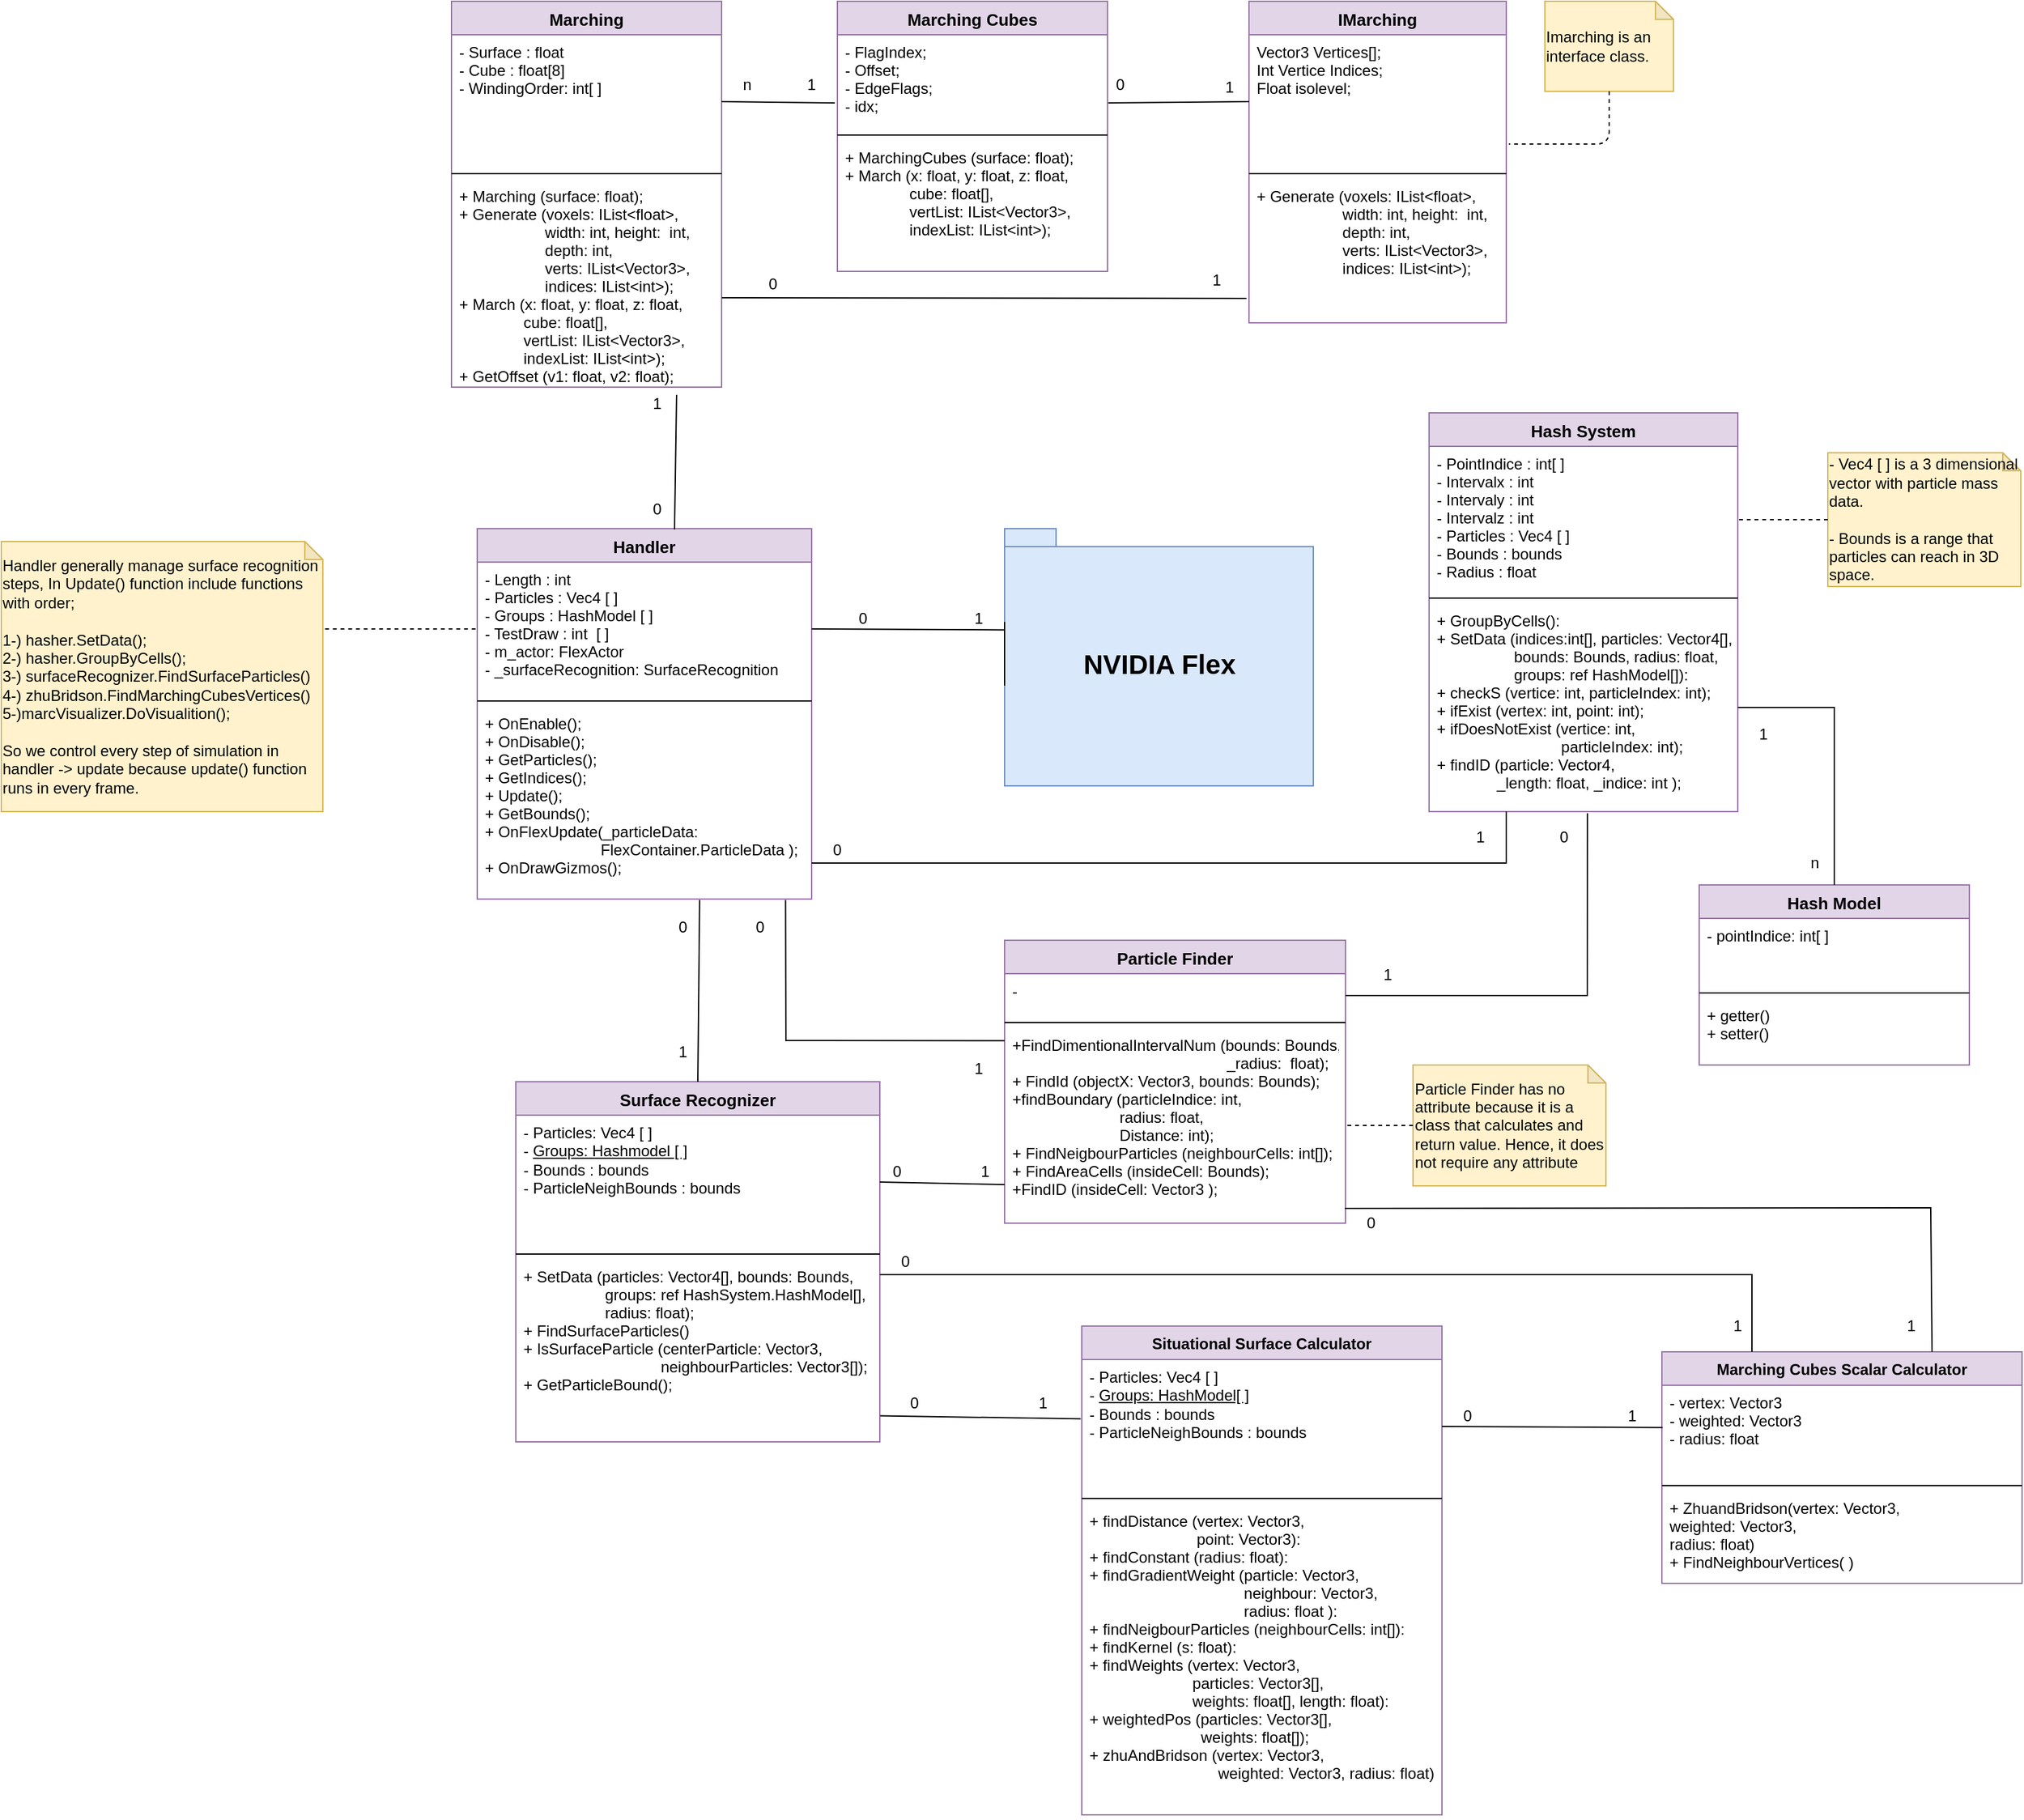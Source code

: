 <mxfile version="12.8.5" type="device"><diagram id="T9BTe3iw_ScUxKyrIGR0" name="Page-1"><mxGraphModel dx="2067" dy="1723" grid="1" gridSize="10" guides="1" tooltips="1" connect="1" arrows="1" fold="1" page="1" pageScale="1" pageWidth="827" pageHeight="1169" math="0" shadow="0"><root><mxCell id="0"/><mxCell id="1" parent="0"/><mxCell id="y9BDnvYRPNhhjHv-2WDC-1" value="Particle Finder" style="swimlane;fontStyle=1;align=center;verticalAlign=top;childLayout=stackLayout;horizontal=1;startSize=26;horizontalStack=0;resizeParent=1;resizeParentMax=0;resizeLast=0;collapsible=1;marginBottom=0;fillColor=#e1d5e7;strokeColor=#9673a6;fontSize=13;" parent="1" vertex="1"><mxGeometry x="730" y="-180" width="265" height="220" as="geometry"/></mxCell><mxCell id="y9BDnvYRPNhhjHv-2WDC-2" value="-" style="text;strokeColor=none;fillColor=none;align=left;verticalAlign=top;spacingLeft=4;spacingRight=4;overflow=hidden;rotatable=0;points=[[0,0.5],[1,0.5]];portConstraint=eastwest;" parent="y9BDnvYRPNhhjHv-2WDC-1" vertex="1"><mxGeometry y="26" width="265" height="34" as="geometry"/></mxCell><mxCell id="y9BDnvYRPNhhjHv-2WDC-3" value="" style="line;strokeWidth=1;fillColor=none;align=left;verticalAlign=middle;spacingTop=-1;spacingLeft=3;spacingRight=3;rotatable=0;labelPosition=right;points=[];portConstraint=eastwest;" parent="y9BDnvYRPNhhjHv-2WDC-1" vertex="1"><mxGeometry y="60" width="265" height="8" as="geometry"/></mxCell><mxCell id="y9BDnvYRPNhhjHv-2WDC-4" value="+FindDimentionalIntervalNum (bounds: Bounds,&#10;                                                  _radius:  float);&#10;+ FindId (objectX: Vector3, bounds: Bounds);&#10;+findBoundary (particleIndice: int,&#10;                         radius: float,&#10;                         Distance: int);&#10;+ FindNeigbourParticles (neighbourCells: int[]);&#10;+ FindAreaCells (insideCell: Bounds);&#10;+FindID (insideCell: Vector3 );" style="text;strokeColor=none;fillColor=none;align=left;verticalAlign=top;spacingLeft=4;spacingRight=4;overflow=hidden;rotatable=0;points=[[0,0.5],[1,0.5]];portConstraint=eastwest;" parent="y9BDnvYRPNhhjHv-2WDC-1" vertex="1"><mxGeometry y="68" width="265" height="152" as="geometry"/></mxCell><mxCell id="y9BDnvYRPNhhjHv-2WDC-5" value="Hash System" style="swimlane;fontStyle=1;align=center;verticalAlign=top;childLayout=stackLayout;horizontal=1;startSize=26;horizontalStack=0;resizeParent=1;resizeParentMax=0;resizeLast=0;collapsible=1;marginBottom=0;fillColor=#e1d5e7;strokeColor=#9673a6;fontSize=13;" parent="1" vertex="1"><mxGeometry x="1060" y="-590" width="240" height="310" as="geometry"/></mxCell><mxCell id="y9BDnvYRPNhhjHv-2WDC-6" value="- PointIndice : int[ ]&#10;- Intervalx : int&#10;- Intervaly : int&#10;- Intervalz : int&#10;- Particles : Vec4 [ ]&#10;- Bounds : bounds&#10;- Radius : float" style="text;strokeColor=none;fillColor=none;align=left;verticalAlign=top;spacingLeft=4;spacingRight=4;overflow=hidden;rotatable=0;points=[[0,0.5],[1,0.5]];portConstraint=eastwest;" parent="y9BDnvYRPNhhjHv-2WDC-5" vertex="1"><mxGeometry y="26" width="240" height="114" as="geometry"/></mxCell><mxCell id="y9BDnvYRPNhhjHv-2WDC-7" value="" style="line;strokeWidth=1;fillColor=none;align=left;verticalAlign=middle;spacingTop=-1;spacingLeft=3;spacingRight=3;rotatable=0;labelPosition=right;points=[];portConstraint=eastwest;" parent="y9BDnvYRPNhhjHv-2WDC-5" vertex="1"><mxGeometry y="140" width="240" height="8" as="geometry"/></mxCell><mxCell id="y9BDnvYRPNhhjHv-2WDC-8" value="+ GroupByCells():&#10;+ SetData (indices:int[], particles: Vector4[],&#10;                  bounds: Bounds, radius: float,&#10;                  groups: ref HashModel[]): &#10;+ checkS (vertice: int, particleIndex: int);&#10;+ ifExist (vertex: int, point: int);&#10;+ ifDoesNotExist (vertice: int,&#10;                             particleIndex: int);&#10;+ findID (particle: Vector4,&#10;              _length: float, _indice: int );" style="text;strokeColor=none;fillColor=none;align=left;verticalAlign=top;spacingLeft=4;spacingRight=4;overflow=hidden;rotatable=0;points=[[0,0.5],[1,0.5]];portConstraint=eastwest;" parent="y9BDnvYRPNhhjHv-2WDC-5" vertex="1"><mxGeometry y="148" width="240" height="162" as="geometry"/></mxCell><mxCell id="y9BDnvYRPNhhjHv-2WDC-9" value="Surface Recognizer" style="swimlane;fontStyle=1;align=center;verticalAlign=top;childLayout=stackLayout;horizontal=1;startSize=26;horizontalStack=0;resizeParent=1;resizeParentMax=0;resizeLast=0;collapsible=1;marginBottom=0;fillColor=#e1d5e7;strokeColor=#9673a6;fontSize=13;" parent="1" vertex="1"><mxGeometry x="350" y="-70" width="283" height="280" as="geometry"/></mxCell><mxCell id="y9BDnvYRPNhhjHv-2WDC-10" value="- Particles: Vec4 [ ]&lt;br&gt;- &lt;u&gt;Groups: Hashmodel [ ]&lt;/u&gt;&lt;br&gt;- Bounds : bounds&lt;br&gt;- ParticleNeighBounds : bounds" style="text;strokeColor=none;fillColor=none;align=left;verticalAlign=top;spacingLeft=4;spacingRight=4;overflow=hidden;rotatable=0;points=[[0,0.5],[1,0.5]];portConstraint=eastwest;fontStyle=0;html=1;" parent="y9BDnvYRPNhhjHv-2WDC-9" vertex="1"><mxGeometry y="26" width="283" height="104" as="geometry"/></mxCell><mxCell id="y9BDnvYRPNhhjHv-2WDC-11" value="" style="line;strokeWidth=1;fillColor=none;align=left;verticalAlign=middle;spacingTop=-1;spacingLeft=3;spacingRight=3;rotatable=0;labelPosition=right;points=[];portConstraint=eastwest;" parent="y9BDnvYRPNhhjHv-2WDC-9" vertex="1"><mxGeometry y="130" width="283" height="8" as="geometry"/></mxCell><mxCell id="y9BDnvYRPNhhjHv-2WDC-12" value="+ SetData (particles: Vector4[], bounds: Bounds,&#10;                   groups: ref HashSystem.HashModel[],&#10;                   radius: float);&#10;+ FindSurfaceParticles()&#10;+ IsSurfaceParticle (centerParticle: Vector3,&#10;                                neighbourParticles: Vector3[]);&#10;+ GetParticleBound();&#10;" style="text;strokeColor=none;fillColor=none;align=left;verticalAlign=top;spacingLeft=4;spacingRight=4;overflow=hidden;rotatable=0;points=[[0,0.5],[1,0.5]];portConstraint=eastwest;" parent="y9BDnvYRPNhhjHv-2WDC-9" vertex="1"><mxGeometry y="138" width="283" height="142" as="geometry"/></mxCell><mxCell id="y9BDnvYRPNhhjHv-2WDC-13" value="Situational Surface Calculator" style="swimlane;fontStyle=1;align=center;verticalAlign=top;childLayout=stackLayout;horizontal=1;startSize=26;horizontalStack=0;resizeParent=1;resizeParentMax=0;resizeLast=0;collapsible=1;marginBottom=0;fillColor=#e1d5e7;strokeColor=#9673a6;" parent="1" vertex="1"><mxGeometry x="790" y="120" width="280" height="380" as="geometry"/></mxCell><mxCell id="y9BDnvYRPNhhjHv-2WDC-14" value="- Particles: Vec4 [ ]&lt;br&gt;- &lt;u&gt;Groups: HashModel[ ]&lt;/u&gt;&lt;br&gt;- Bounds : bounds&lt;br&gt;- ParticleNeighBounds : bounds" style="text;strokeColor=none;fillColor=none;align=left;verticalAlign=top;spacingLeft=4;spacingRight=4;overflow=hidden;rotatable=0;points=[[0,0.5],[1,0.5]];portConstraint=eastwest;html=1;fontStyle=0" parent="y9BDnvYRPNhhjHv-2WDC-13" vertex="1"><mxGeometry y="26" width="280" height="104" as="geometry"/></mxCell><mxCell id="y9BDnvYRPNhhjHv-2WDC-15" value="" style="line;strokeWidth=1;fillColor=none;align=left;verticalAlign=middle;spacingTop=-1;spacingLeft=3;spacingRight=3;rotatable=0;labelPosition=right;points=[];portConstraint=eastwest;" parent="y9BDnvYRPNhhjHv-2WDC-13" vertex="1"><mxGeometry y="130" width="280" height="8" as="geometry"/></mxCell><mxCell id="y9BDnvYRPNhhjHv-2WDC-16" value="+ findDistance (vertex: Vector3,&#10;                         point: Vector3):&#10;+ findConstant (radius: float):&#10;+ findGradientWeight (particle: Vector3,&#10;                                    neighbour: Vector3,&#10;                                    radius: float ):&#10;+ findNeigbourParticles (neighbourCells: int[]):&#10;+ findKernel (s: float):&#10;+ findWeights (vertex: Vector3,&#10;                        particles: Vector3[],&#10;                        weights: float[], length: float):&#10;+ weightedPos (particles: Vector3[],&#10;                          weights: float[]);&#10;+ zhuAndBridson (vertex: Vector3,&#10;                              weighted: Vector3, radius: float);" style="text;strokeColor=none;fillColor=none;align=left;verticalAlign=top;spacingLeft=4;spacingRight=4;overflow=hidden;rotatable=0;points=[[0,0.5],[1,0.5]];portConstraint=eastwest;" parent="y9BDnvYRPNhhjHv-2WDC-13" vertex="1"><mxGeometry y="138" width="280" height="242" as="geometry"/></mxCell><mxCell id="y9BDnvYRPNhhjHv-2WDC-21" value="Marching" style="swimlane;fontStyle=1;align=center;verticalAlign=top;childLayout=stackLayout;horizontal=1;startSize=26;horizontalStack=0;resizeParent=1;resizeParentMax=0;resizeLast=0;collapsible=1;marginBottom=0;fillColor=#e1d5e7;strokeColor=#9673a6;fontSize=13;" parent="1" vertex="1"><mxGeometry x="300" y="-910" width="210" height="300" as="geometry"/></mxCell><mxCell id="y9BDnvYRPNhhjHv-2WDC-22" value="- Surface : float&#10;- Cube : float[8]&#10;- WindingOrder: int[ ]" style="text;strokeColor=none;fillColor=none;align=left;verticalAlign=top;spacingLeft=4;spacingRight=4;overflow=hidden;rotatable=0;points=[[0,0.5],[1,0.5]];portConstraint=eastwest;" parent="y9BDnvYRPNhhjHv-2WDC-21" vertex="1"><mxGeometry y="26" width="210" height="104" as="geometry"/></mxCell><mxCell id="y9BDnvYRPNhhjHv-2WDC-23" value="" style="line;strokeWidth=1;fillColor=none;align=left;verticalAlign=middle;spacingTop=-1;spacingLeft=3;spacingRight=3;rotatable=0;labelPosition=right;points=[];portConstraint=eastwest;" parent="y9BDnvYRPNhhjHv-2WDC-21" vertex="1"><mxGeometry y="130" width="210" height="8" as="geometry"/></mxCell><mxCell id="y9BDnvYRPNhhjHv-2WDC-24" value="+ Marching (surface: float);&#10;+ Generate (voxels: IList&lt;float&gt;,&#10;                    width: int, height:  int,&#10;                    depth: int,&#10;                    verts: IList&lt;Vector3&gt;,&#10;                    indices: IList&lt;int&gt;);&#10;+ March (x: float, y: float, z: float,&#10;               cube: float[], &#10;               vertList: IList&lt;Vector3&gt;,&#10;               indexList: IList&lt;int&gt;);&#10;+ GetOffset (v1: float, v2: float);" style="text;strokeColor=none;fillColor=none;align=left;verticalAlign=top;spacingLeft=4;spacingRight=4;overflow=hidden;rotatable=0;points=[[0,0.5],[1,0.5]];portConstraint=eastwest;" parent="y9BDnvYRPNhhjHv-2WDC-21" vertex="1"><mxGeometry y="138" width="210" height="162" as="geometry"/></mxCell><mxCell id="y9BDnvYRPNhhjHv-2WDC-25" value="Marching Cubes" style="swimlane;fontStyle=1;align=center;verticalAlign=top;childLayout=stackLayout;horizontal=1;startSize=26;horizontalStack=0;resizeParent=1;resizeParentMax=0;resizeLast=0;collapsible=1;marginBottom=0;fillColor=#e1d5e7;strokeColor=#9673a6;fontSize=13;" parent="1" vertex="1"><mxGeometry x="600" y="-910" width="210" height="210" as="geometry"/></mxCell><mxCell id="y9BDnvYRPNhhjHv-2WDC-26" value="- FlagIndex;&#10;- Offset;&#10;- EdgeFlags; &#10;- idx;" style="text;strokeColor=none;fillColor=none;align=left;verticalAlign=top;spacingLeft=4;spacingRight=4;overflow=hidden;rotatable=0;points=[[0,0.5],[1,0.5]];portConstraint=eastwest;" parent="y9BDnvYRPNhhjHv-2WDC-25" vertex="1"><mxGeometry y="26" width="210" height="74" as="geometry"/></mxCell><mxCell id="y9BDnvYRPNhhjHv-2WDC-27" value="" style="line;strokeWidth=1;fillColor=none;align=left;verticalAlign=middle;spacingTop=-1;spacingLeft=3;spacingRight=3;rotatable=0;labelPosition=right;points=[];portConstraint=eastwest;" parent="y9BDnvYRPNhhjHv-2WDC-25" vertex="1"><mxGeometry y="100" width="210" height="8" as="geometry"/></mxCell><mxCell id="y9BDnvYRPNhhjHv-2WDC-28" value="+ MarchingCubes (surface: float);&#10;+ March (x: float, y: float, z: float,&#10;               cube: float[],&#10;               vertList: IList&lt;Vector3&gt;,&#10;               indexList: IList&lt;int&gt;);" style="text;strokeColor=none;fillColor=none;align=left;verticalAlign=top;spacingLeft=4;spacingRight=4;overflow=hidden;rotatable=0;points=[[0,0.5],[1,0.5]];portConstraint=eastwest;" parent="y9BDnvYRPNhhjHv-2WDC-25" vertex="1"><mxGeometry y="108" width="210" height="102" as="geometry"/></mxCell><mxCell id="y9BDnvYRPNhhjHv-2WDC-35" value="&lt;div style=&quot;text-align: left&quot;&gt;-&lt;b&gt;&amp;nbsp;&lt;/b&gt;Vec4 [ ] is a 3 dimensional vector with particle mass data.&lt;/div&gt;&lt;div style=&quot;text-align: left&quot;&gt;&lt;br&gt;&lt;/div&gt;&lt;div style=&quot;text-align: left&quot;&gt;- Bounds is a range that particles can reach in 3D space.&lt;/div&gt;" style="shape=note;whiteSpace=wrap;html=1;backgroundOutline=1;darkOpacity=0.05;size=14;fillColor=#fff2cc;strokeColor=#d6b656;" parent="1" vertex="1"><mxGeometry x="1370" y="-559" width="150" height="104" as="geometry"/></mxCell><mxCell id="y9BDnvYRPNhhjHv-2WDC-36" value="" style="endArrow=none;dashed=1;html=1;entryX=1;entryY=0.5;entryDx=0;entryDy=0;exitX=0;exitY=0.5;exitDx=0;exitDy=0;exitPerimeter=0;" parent="1" source="y9BDnvYRPNhhjHv-2WDC-35" target="y9BDnvYRPNhhjHv-2WDC-6" edge="1"><mxGeometry width="50" height="50" relative="1" as="geometry"><mxPoint x="130" y="210" as="sourcePoint"/><mxPoint x="180" y="160" as="targetPoint"/></mxGeometry></mxCell><mxCell id="y9BDnvYRPNhhjHv-2WDC-39" value="&lt;font style=&quot;font-size: 21px&quot;&gt;NVIDIA Flex&lt;/font&gt;" style="shape=folder;fontStyle=1;spacingTop=10;tabWidth=40;tabHeight=14;tabPosition=left;html=1;fillColor=#dae8fc;strokeColor=#6c8ebf;" parent="1" vertex="1"><mxGeometry x="730" y="-500" width="240" height="200" as="geometry"/></mxCell><mxCell id="y9BDnvYRPNhhjHv-2WDC-40" value="IMarching" style="swimlane;fontStyle=1;align=center;verticalAlign=top;childLayout=stackLayout;horizontal=1;startSize=26;horizontalStack=0;resizeParent=1;resizeParentMax=0;resizeLast=0;collapsible=1;marginBottom=0;fillColor=#e1d5e7;strokeColor=#9673a6;fontSize=13;" parent="1" vertex="1"><mxGeometry x="920" y="-910" width="200" height="250" as="geometry"/></mxCell><mxCell id="y9BDnvYRPNhhjHv-2WDC-41" value="Vector3 Vertices[];&#10;Int Vertice Indices;&#10;Float isolevel;" style="text;strokeColor=none;fillColor=none;align=left;verticalAlign=top;spacingLeft=4;spacingRight=4;overflow=hidden;rotatable=0;points=[[0,0.5],[1,0.5]];portConstraint=eastwest;" parent="y9BDnvYRPNhhjHv-2WDC-40" vertex="1"><mxGeometry y="26" width="200" height="104" as="geometry"/></mxCell><mxCell id="y9BDnvYRPNhhjHv-2WDC-42" value="" style="line;strokeWidth=1;fillColor=none;align=left;verticalAlign=middle;spacingTop=-1;spacingLeft=3;spacingRight=3;rotatable=0;labelPosition=right;points=[];portConstraint=eastwest;" parent="y9BDnvYRPNhhjHv-2WDC-40" vertex="1"><mxGeometry y="130" width="200" height="8" as="geometry"/></mxCell><mxCell id="y9BDnvYRPNhhjHv-2WDC-43" value="+ Generate (voxels: IList&lt;float&gt;,&#10;                    width: int, height:  int,&#10;                    depth: int,&#10;                    verts: IList&lt;Vector3&gt;,&#10;                    indices: IList&lt;int&gt;);" style="text;strokeColor=none;fillColor=none;align=left;verticalAlign=top;spacingLeft=4;spacingRight=4;overflow=hidden;rotatable=0;points=[[0,0.5],[1,0.5]];portConstraint=eastwest;" parent="y9BDnvYRPNhhjHv-2WDC-40" vertex="1"><mxGeometry y="138" width="200" height="112" as="geometry"/></mxCell><mxCell id="y9BDnvYRPNhhjHv-2WDC-44" value="&lt;div style=&quot;text-align: left&quot;&gt;Imarching is an interface class.&lt;/div&gt;" style="shape=note;whiteSpace=wrap;html=1;backgroundOutline=1;darkOpacity=0.05;size=14;fillColor=#fff2cc;strokeColor=#d6b656;" parent="1" vertex="1"><mxGeometry x="1150" y="-910" width="100" height="70" as="geometry"/></mxCell><mxCell id="y9BDnvYRPNhhjHv-2WDC-45" value="" style="endArrow=none;dashed=1;html=1;fontSize=13;entryX=1.01;entryY=0.817;entryDx=0;entryDy=0;entryPerimeter=0;exitX=0.5;exitY=1;exitDx=0;exitDy=0;exitPerimeter=0;" parent="1" source="y9BDnvYRPNhhjHv-2WDC-44" target="y9BDnvYRPNhhjHv-2WDC-41" edge="1"><mxGeometry width="50" height="50" relative="1" as="geometry"><mxPoint x="1220" y="-800" as="sourcePoint"/><mxPoint x="1150.0" y="-945" as="targetPoint"/><Array as="points"><mxPoint x="1200" y="-799"/></Array></mxGeometry></mxCell><mxCell id="y9BDnvYRPNhhjHv-2WDC-50" value="Handler" style="swimlane;fontStyle=1;align=center;verticalAlign=top;childLayout=stackLayout;horizontal=1;startSize=26;horizontalStack=0;resizeParent=1;resizeParentMax=0;resizeLast=0;collapsible=1;marginBottom=0;fillColor=#e1d5e7;strokeColor=#9673a6;fontSize=13;" parent="1" vertex="1"><mxGeometry x="320" y="-500" width="260" height="288" as="geometry"/></mxCell><mxCell id="y9BDnvYRPNhhjHv-2WDC-51" value="- Length : int &#10;- Particles : Vec4 [ ]&#10;- Groups : HashModel [ ]&#10;- TestDraw : int  [ ]&#10;- m_actor: FlexActor&#10;- _surfaceRecognition: SurfaceRecognition" style="text;strokeColor=none;fillColor=none;align=left;verticalAlign=top;spacingLeft=4;spacingRight=4;overflow=hidden;rotatable=0;points=[[0,0.5],[1,0.5]];portConstraint=eastwest;" parent="y9BDnvYRPNhhjHv-2WDC-50" vertex="1"><mxGeometry y="26" width="260" height="104" as="geometry"/></mxCell><mxCell id="y9BDnvYRPNhhjHv-2WDC-52" value="" style="line;strokeWidth=1;fillColor=none;align=left;verticalAlign=middle;spacingTop=-1;spacingLeft=3;spacingRight=3;rotatable=0;labelPosition=right;points=[];portConstraint=eastwest;" parent="y9BDnvYRPNhhjHv-2WDC-50" vertex="1"><mxGeometry y="130" width="260" height="8" as="geometry"/></mxCell><mxCell id="y9BDnvYRPNhhjHv-2WDC-53" value="+ OnEnable();&#10;+ OnDisable();&#10;+ GetParticles();&#10;+ GetIndices();&#10;+ Update(); &#10;+ GetBounds();&#10;+ OnFlexUpdate(_particleData: &#10;                           FlexContainer.ParticleData );&#10;+ OnDrawGizmos();" style="text;strokeColor=none;fillColor=none;align=left;verticalAlign=top;spacingLeft=4;spacingRight=4;overflow=hidden;rotatable=0;points=[[0,0.5],[1,0.5]];portConstraint=eastwest;" parent="y9BDnvYRPNhhjHv-2WDC-50" vertex="1"><mxGeometry y="138" width="260" height="150" as="geometry"/></mxCell><mxCell id="xRmzYxv7kBpaJX2PlpsJ-1" value="&lt;div style=&quot;text-align: left&quot;&gt;Particle Finder has no attribute because it is a class that calculates and return value. Hence, it does not require any attribute&lt;/div&gt;" style="shape=note;whiteSpace=wrap;html=1;backgroundOutline=1;darkOpacity=0.05;size=14;fillColor=#fff2cc;strokeColor=#d6b656;" parent="1" vertex="1"><mxGeometry x="1047.5" y="-83" width="150" height="94" as="geometry"/></mxCell><mxCell id="xRmzYxv7kBpaJX2PlpsJ-2" value="" style="endArrow=none;dashed=1;html=1;entryX=1;entryY=0.5;entryDx=0;entryDy=0;exitX=0;exitY=0.5;exitDx=0;exitDy=0;exitPerimeter=0;" parent="1" source="xRmzYxv7kBpaJX2PlpsJ-1" target="y9BDnvYRPNhhjHv-2WDC-4" edge="1"><mxGeometry width="50" height="50" relative="1" as="geometry"><mxPoint x="245" y="-201" as="sourcePoint"/><mxPoint x="385" y="-368" as="targetPoint"/></mxGeometry></mxCell><mxCell id="xRmzYxv7kBpaJX2PlpsJ-20" value="" style="endArrow=none;html=1;entryX=1;entryY=0.5;entryDx=0;entryDy=0;exitX=1;exitY=0.75;exitDx=0;exitDy=0;rounded=0;" parent="1" target="y9BDnvYRPNhhjHv-2WDC-51" edge="1"><mxGeometry width="50" height="50" relative="1" as="geometry"><mxPoint x="730" y="-421.25" as="sourcePoint"/><mxPoint x="740" y="-220" as="targetPoint"/></mxGeometry></mxCell><mxCell id="xRmzYxv7kBpaJX2PlpsJ-22" value="" style="endArrow=none;html=1;entryX=1;entryY=0.5;entryDx=0;entryDy=0;exitX=0;exitY=0;exitDx=0;exitDy=122;exitPerimeter=0;" parent="1" source="y9BDnvYRPNhhjHv-2WDC-39" edge="1"><mxGeometry width="50" height="50" relative="1" as="geometry"><mxPoint x="730" y="-418" as="sourcePoint"/><mxPoint x="730" y="-427.5" as="targetPoint"/></mxGeometry></mxCell><mxCell id="xRmzYxv7kBpaJX2PlpsJ-25" value="0" style="text;html=1;strokeColor=none;fillColor=none;align=center;verticalAlign=middle;whiteSpace=wrap;rounded=0;" parent="1" vertex="1"><mxGeometry x="600" y="-440" width="40" height="20" as="geometry"/></mxCell><mxCell id="xRmzYxv7kBpaJX2PlpsJ-26" value="1" style="text;html=1;strokeColor=none;fillColor=none;align=center;verticalAlign=middle;whiteSpace=wrap;rounded=0;" parent="1" vertex="1"><mxGeometry x="690" y="-440" width="40" height="20" as="geometry"/></mxCell><mxCell id="xRmzYxv7kBpaJX2PlpsJ-33" value="" style="endArrow=none;html=1;entryX=0.59;entryY=0.002;entryDx=0;entryDy=0;entryPerimeter=0;rounded=0;exitX=1;exitY=0;exitDx=0;exitDy=0;" parent="1" source="xRmzYxv7kBpaJX2PlpsJ-35" target="y9BDnvYRPNhhjHv-2WDC-50" edge="1"><mxGeometry width="50" height="50" relative="1" as="geometry"><mxPoint x="478" y="-609" as="sourcePoint"/><mxPoint x="480" y="-582" as="targetPoint"/></mxGeometry></mxCell><mxCell id="xRmzYxv7kBpaJX2PlpsJ-34" value="0" style="text;html=1;strokeColor=none;fillColor=none;align=center;verticalAlign=middle;whiteSpace=wrap;rounded=0;" parent="1" vertex="1"><mxGeometry x="450" y="-520" width="20" height="10" as="geometry"/></mxCell><mxCell id="xRmzYxv7kBpaJX2PlpsJ-35" value="1" style="text;html=1;strokeColor=none;fillColor=none;align=center;verticalAlign=middle;whiteSpace=wrap;rounded=0;" parent="1" vertex="1"><mxGeometry x="445" y="-604" width="30" height="14" as="geometry"/></mxCell><mxCell id="xRmzYxv7kBpaJX2PlpsJ-39" value="" style="endArrow=none;html=1;exitX=0;exitY=0.5;exitDx=0;exitDy=0;entryX=1.003;entryY=0.717;entryDx=0;entryDy=0;rounded=0;entryPerimeter=0;" parent="1" source="y9BDnvYRPNhhjHv-2WDC-41" target="y9BDnvYRPNhhjHv-2WDC-26" edge="1"><mxGeometry width="50" height="50" relative="1" as="geometry"><mxPoint x="877.59" y="-656.452" as="sourcePoint"/><mxPoint x="798.63" y="-455.0" as="targetPoint"/></mxGeometry></mxCell><mxCell id="xRmzYxv7kBpaJX2PlpsJ-40" value="0" style="text;html=1;strokeColor=none;fillColor=none;align=center;verticalAlign=middle;whiteSpace=wrap;rounded=0;" parent="1" vertex="1"><mxGeometry x="810" y="-850" width="20" height="10" as="geometry"/></mxCell><mxCell id="xRmzYxv7kBpaJX2PlpsJ-41" value="1" style="text;html=1;strokeColor=none;fillColor=none;align=center;verticalAlign=middle;whiteSpace=wrap;rounded=0;" parent="1" vertex="1"><mxGeometry x="890" y="-850.0" width="30" height="14" as="geometry"/></mxCell><mxCell id="xRmzYxv7kBpaJX2PlpsJ-42" value="" style="endArrow=none;html=1;entryX=1;entryY=0.813;entryDx=0;entryDy=0;entryPerimeter=0;rounded=0;" parent="1" target="y9BDnvYRPNhhjHv-2WDC-53" edge="1"><mxGeometry width="50" height="50" relative="1" as="geometry"><mxPoint x="1120" y="-280" as="sourcePoint"/><mxPoint x="600" y="-222.008" as="targetPoint"/><Array as="points"><mxPoint x="1120" y="-240"/></Array></mxGeometry></mxCell><mxCell id="xRmzYxv7kBpaJX2PlpsJ-43" value="0" style="text;html=1;strokeColor=none;fillColor=none;align=center;verticalAlign=middle;whiteSpace=wrap;rounded=0;" parent="1" vertex="1"><mxGeometry x="580" y="-260" width="40" height="20" as="geometry"/></mxCell><mxCell id="xRmzYxv7kBpaJX2PlpsJ-44" value="1" style="text;html=1;strokeColor=none;fillColor=none;align=center;verticalAlign=middle;whiteSpace=wrap;rounded=0;" parent="1" vertex="1"><mxGeometry x="1080" y="-270" width="40" height="20" as="geometry"/></mxCell><mxCell id="xRmzYxv7kBpaJX2PlpsJ-48" value="" style="endArrow=none;html=1;entryX=0.665;entryY=1.005;entryDx=0;entryDy=0;exitX=0.5;exitY=0;exitDx=0;exitDy=0;rounded=0;entryPerimeter=0;" parent="1" source="y9BDnvYRPNhhjHv-2WDC-9" target="y9BDnvYRPNhhjHv-2WDC-53" edge="1"><mxGeometry width="50" height="50" relative="1" as="geometry"><mxPoint x="300" y="-111.25" as="sourcePoint"/><mxPoint x="170" y="-112" as="targetPoint"/></mxGeometry></mxCell><mxCell id="xRmzYxv7kBpaJX2PlpsJ-49" value="0" style="text;html=1;strokeColor=none;fillColor=none;align=center;verticalAlign=middle;whiteSpace=wrap;rounded=0;" parent="1" vertex="1"><mxGeometry x="460" y="-200" width="40" height="20" as="geometry"/></mxCell><mxCell id="xRmzYxv7kBpaJX2PlpsJ-50" value="1" style="text;html=1;strokeColor=none;fillColor=none;align=center;verticalAlign=middle;whiteSpace=wrap;rounded=0;" parent="1" vertex="1"><mxGeometry x="460" y="-103" width="40" height="20" as="geometry"/></mxCell><mxCell id="xRmzYxv7kBpaJX2PlpsJ-53" value="" style="endArrow=none;html=1;entryX=0.922;entryY=1.005;entryDx=0;entryDy=0;exitX=0;exitY=0.067;exitDx=0;exitDy=0;rounded=0;entryPerimeter=0;exitPerimeter=0;" parent="1" source="y9BDnvYRPNhhjHv-2WDC-4" target="y9BDnvYRPNhhjHv-2WDC-53" edge="1"><mxGeometry width="50" height="50" relative="1" as="geometry"><mxPoint x="671.5" y="-39.85" as="sourcePoint"/><mxPoint x="670.59" y="-180.002" as="targetPoint"/><Array as="points"><mxPoint x="560" y="-102"/></Array></mxGeometry></mxCell><mxCell id="xRmzYxv7kBpaJX2PlpsJ-54" value="0" style="text;html=1;strokeColor=none;fillColor=none;align=center;verticalAlign=middle;whiteSpace=wrap;rounded=0;" parent="1" vertex="1"><mxGeometry x="520" y="-200" width="40" height="20" as="geometry"/></mxCell><mxCell id="xRmzYxv7kBpaJX2PlpsJ-55" value="1" style="text;html=1;strokeColor=none;fillColor=none;align=center;verticalAlign=middle;whiteSpace=wrap;rounded=0;" parent="1" vertex="1"><mxGeometry x="690" y="-90" width="40" height="20" as="geometry"/></mxCell><mxCell id="wOIvHeTPIvBmtH7DqiVx-1" value="" style="endArrow=none;html=1;rounded=0;entryX=1.001;entryY=0.571;entryDx=0;entryDy=0;entryPerimeter=0;" parent="1" target="y9BDnvYRPNhhjHv-2WDC-24" edge="1"><mxGeometry width="50" height="50" relative="1" as="geometry"><mxPoint x="918" y="-679" as="sourcePoint"/><mxPoint x="544" y="-670" as="targetPoint"/></mxGeometry></mxCell><mxCell id="wOIvHeTPIvBmtH7DqiVx-2" value="0" style="text;html=1;strokeColor=none;fillColor=none;align=center;verticalAlign=middle;whiteSpace=wrap;rounded=0;" parent="1" vertex="1"><mxGeometry x="540" y="-695.46" width="20" height="10" as="geometry"/></mxCell><mxCell id="wOIvHeTPIvBmtH7DqiVx-3" value="1" style="text;html=1;strokeColor=none;fillColor=none;align=center;verticalAlign=middle;whiteSpace=wrap;rounded=0;" parent="1" vertex="1"><mxGeometry x="880" y="-700.0" width="30" height="14" as="geometry"/></mxCell><mxCell id="wOIvHeTPIvBmtH7DqiVx-8" value="" style="endArrow=none;html=1;entryX=-0.003;entryY=0.444;entryDx=0;entryDy=0;rounded=0;entryPerimeter=0;exitX=1.001;exitY=0.857;exitDx=0;exitDy=0;exitPerimeter=0;" parent="1" source="y9BDnvYRPNhhjHv-2WDC-12" target="y9BDnvYRPNhhjHv-2WDC-14" edge="1"><mxGeometry width="50" height="50" relative="1" as="geometry"><mxPoint x="633" y="139" as="sourcePoint"/><mxPoint x="500.59" y="-200.152" as="targetPoint"/></mxGeometry></mxCell><mxCell id="wOIvHeTPIvBmtH7DqiVx-9" value="1" style="text;html=1;strokeColor=none;fillColor=none;align=center;verticalAlign=middle;whiteSpace=wrap;rounded=0;" parent="1" vertex="1"><mxGeometry x="740" y="170" width="40" height="20" as="geometry"/></mxCell><mxCell id="wOIvHeTPIvBmtH7DqiVx-10" value="0" style="text;html=1;strokeColor=none;fillColor=none;align=center;verticalAlign=middle;whiteSpace=wrap;rounded=0;" parent="1" vertex="1"><mxGeometry x="640" y="170" width="40" height="20" as="geometry"/></mxCell><mxCell id="wOIvHeTPIvBmtH7DqiVx-11" value="Marching Cubes Scalar Calculator" style="swimlane;fontStyle=1;align=center;verticalAlign=top;childLayout=stackLayout;horizontal=1;startSize=26;horizontalStack=0;resizeParent=1;resizeParentMax=0;resizeLast=0;collapsible=1;marginBottom=0;fillColor=#e1d5e7;strokeColor=#9673a6;" parent="1" vertex="1"><mxGeometry x="1241" y="140" width="280" height="180" as="geometry"/></mxCell><mxCell id="wOIvHeTPIvBmtH7DqiVx-12" value="- vertex: Vector3&#10;- weighted: Vector3 &#10;- radius: float " style="text;strokeColor=none;fillColor=none;align=left;verticalAlign=top;spacingLeft=4;spacingRight=4;overflow=hidden;rotatable=0;points=[[0,0.5],[1,0.5]];portConstraint=eastwest;" parent="wOIvHeTPIvBmtH7DqiVx-11" vertex="1"><mxGeometry y="26" width="280" height="74" as="geometry"/></mxCell><mxCell id="wOIvHeTPIvBmtH7DqiVx-13" value="" style="line;strokeWidth=1;fillColor=none;align=left;verticalAlign=middle;spacingTop=-1;spacingLeft=3;spacingRight=3;rotatable=0;labelPosition=right;points=[];portConstraint=eastwest;" parent="wOIvHeTPIvBmtH7DqiVx-11" vertex="1"><mxGeometry y="100" width="280" height="8" as="geometry"/></mxCell><mxCell id="wOIvHeTPIvBmtH7DqiVx-14" value="+ ZhuandBridson(vertex: Vector3, &#10;weighted: Vector3,&#10;radius: float)&#10;+ FindNeighbourVertices( )" style="text;strokeColor=none;fillColor=none;align=left;verticalAlign=top;spacingLeft=4;spacingRight=4;overflow=hidden;rotatable=0;points=[[0,0.5],[1,0.5]];portConstraint=eastwest;" parent="wOIvHeTPIvBmtH7DqiVx-11" vertex="1"><mxGeometry y="108" width="280" height="72" as="geometry"/></mxCell><mxCell id="wOIvHeTPIvBmtH7DqiVx-15" value="" style="endArrow=none;html=1;exitX=0;exitY=1;exitDx=0;exitDy=0;rounded=0;entryX=0.25;entryY=0;entryDx=0;entryDy=0;" parent="1" source="wOIvHeTPIvBmtH7DqiVx-16" target="wOIvHeTPIvBmtH7DqiVx-11" edge="1"><mxGeometry width="50" height="50" relative="1" as="geometry"><mxPoint x="1010" y="70.26" as="sourcePoint"/><mxPoint x="1310" y="80" as="targetPoint"/><Array as="points"><mxPoint x="1311" y="80"/></Array></mxGeometry></mxCell><mxCell id="wOIvHeTPIvBmtH7DqiVx-16" value="0" style="text;html=1;strokeColor=none;fillColor=none;align=center;verticalAlign=middle;whiteSpace=wrap;rounded=0;" parent="1" vertex="1"><mxGeometry x="633" y="60" width="40" height="20" as="geometry"/></mxCell><mxCell id="wOIvHeTPIvBmtH7DqiVx-17" value="1" style="text;html=1;strokeColor=none;fillColor=none;align=center;verticalAlign=middle;whiteSpace=wrap;rounded=0;" parent="1" vertex="1"><mxGeometry x="1280" y="110" width="40" height="20" as="geometry"/></mxCell><mxCell id="dUpptHuKfZmvJqizRelE-1" value="&lt;div style=&quot;text-align: left&quot;&gt;&lt;span&gt;Handler generally manage surface recognition steps, In Update() function include functions with order;&lt;/span&gt;&lt;/div&gt;&lt;div style=&quot;text-align: left&quot;&gt;&lt;span&gt;&lt;br&gt;&lt;/span&gt;&lt;/div&gt;&lt;div style=&quot;text-align: left&quot;&gt;&lt;span&gt;1-) hasher.SetData();&lt;/span&gt;&lt;/div&gt;&lt;div style=&quot;text-align: left&quot;&gt;&lt;span&gt;2-) hasher.GroupByCells();&lt;/span&gt;&lt;/div&gt;&lt;div style=&quot;text-align: left&quot;&gt;&lt;span&gt;3-) surfaceRecognizer.FindSurfaceParticles()&lt;/span&gt;&lt;/div&gt;&lt;div style=&quot;text-align: left&quot;&gt;&lt;span&gt;4-) z&lt;/span&gt;&lt;span style=&quot;white-space: nowrap&quot;&gt;huBridson.FindMarchingCubesVertices()&lt;/span&gt;&lt;/div&gt;&lt;span style=&quot;white-space: nowrap&quot;&gt;&lt;div style=&quot;text-align: left&quot;&gt;&lt;span&gt;5-)marcVisualizer.DoVisualition();&lt;/span&gt;&lt;/div&gt;&lt;br&gt;&lt;div style=&quot;text-align: left&quot;&gt;&lt;span&gt;So we control every step of simulation in&amp;nbsp;&lt;/span&gt;&lt;/div&gt;&lt;div style=&quot;text-align: left&quot;&gt;&lt;span&gt;handler -&amp;gt; update because update() function&amp;nbsp;&lt;/span&gt;&lt;/div&gt;&lt;div style=&quot;text-align: left&quot;&gt;&lt;span&gt;runs in every frame.&lt;/span&gt;&lt;/div&gt;&lt;/span&gt;" style="shape=note;whiteSpace=wrap;html=1;backgroundOutline=1;darkOpacity=0.05;size=14;fillColor=#fff2cc;strokeColor=#d6b656;" parent="1" vertex="1"><mxGeometry x="-50" y="-490" width="250" height="210" as="geometry"/></mxCell><mxCell id="dUpptHuKfZmvJqizRelE-2" value="" style="endArrow=none;dashed=1;html=1;entryX=0;entryY=0.5;entryDx=0;entryDy=0;exitX=1.007;exitY=0.324;exitDx=0;exitDy=0;exitPerimeter=0;" parent="1" source="dUpptHuKfZmvJqizRelE-1" target="y9BDnvYRPNhhjHv-2WDC-51" edge="1"><mxGeometry width="50" height="50" relative="1" as="geometry"><mxPoint x="230" y="-360" as="sourcePoint"/><mxPoint x="280" y="-410" as="targetPoint"/></mxGeometry></mxCell><mxCell id="dcLNazOKjxP0D4yMSi50-5" value="Hash Model" style="swimlane;fontStyle=1;align=center;verticalAlign=top;childLayout=stackLayout;horizontal=1;startSize=26;horizontalStack=0;resizeParent=1;resizeParentMax=0;resizeLast=0;collapsible=1;marginBottom=0;fillColor=#e1d5e7;strokeColor=#9673a6;fontSize=13;" parent="1" vertex="1"><mxGeometry x="1270" y="-223" width="210" height="140" as="geometry"/></mxCell><mxCell id="dcLNazOKjxP0D4yMSi50-6" value="- pointIndice: int[ ]" style="text;strokeColor=none;fillColor=none;align=left;verticalAlign=top;spacingLeft=4;spacingRight=4;overflow=hidden;rotatable=0;points=[[0,0.5],[1,0.5]];portConstraint=eastwest;" parent="dcLNazOKjxP0D4yMSi50-5" vertex="1"><mxGeometry y="26" width="210" height="54" as="geometry"/></mxCell><mxCell id="dcLNazOKjxP0D4yMSi50-7" value="" style="line;strokeWidth=1;fillColor=none;align=left;verticalAlign=middle;spacingTop=-1;spacingLeft=3;spacingRight=3;rotatable=0;labelPosition=right;points=[];portConstraint=eastwest;" parent="dcLNazOKjxP0D4yMSi50-5" vertex="1"><mxGeometry y="80" width="210" height="8" as="geometry"/></mxCell><mxCell id="dcLNazOKjxP0D4yMSi50-8" value="+ getter()&#10;+ setter()" style="text;strokeColor=none;fillColor=none;align=left;verticalAlign=top;spacingLeft=4;spacingRight=4;overflow=hidden;rotatable=0;points=[[0,0.5],[1,0.5]];portConstraint=eastwest;" parent="dcLNazOKjxP0D4yMSi50-5" vertex="1"><mxGeometry y="88" width="210" height="52" as="geometry"/></mxCell><mxCell id="dcLNazOKjxP0D4yMSi50-10" value="" style="endArrow=none;html=1;exitX=1;exitY=0.5;exitDx=0;exitDy=0;rounded=0;" parent="1" source="y9BDnvYRPNhhjHv-2WDC-22" edge="1"><mxGeometry width="50" height="50" relative="1" as="geometry"><mxPoint x="930" y="-822" as="sourcePoint"/><mxPoint x="598" y="-831" as="targetPoint"/></mxGeometry></mxCell><mxCell id="dcLNazOKjxP0D4yMSi50-11" value="n" style="text;html=1;strokeColor=none;fillColor=none;align=center;verticalAlign=middle;whiteSpace=wrap;rounded=0;" parent="1" vertex="1"><mxGeometry x="520" y="-850" width="20" height="10" as="geometry"/></mxCell><mxCell id="dcLNazOKjxP0D4yMSi50-12" value="1" style="text;html=1;strokeColor=none;fillColor=none;align=center;verticalAlign=middle;whiteSpace=wrap;rounded=0;" parent="1" vertex="1"><mxGeometry x="560" y="-855" width="40" height="20" as="geometry"/></mxCell><mxCell id="dcLNazOKjxP0D4yMSi50-14" value="" style="endArrow=none;html=1;entryX=1;entryY=0.5;entryDx=0;entryDy=0;exitX=0.5;exitY=0;exitDx=0;exitDy=0;rounded=0;" parent="1" source="dcLNazOKjxP0D4yMSi50-5" target="y9BDnvYRPNhhjHv-2WDC-8" edge="1"><mxGeometry width="50" height="50" relative="1" as="geometry"><mxPoint x="1380" y="-290" as="sourcePoint"/><mxPoint x="1430" y="-340" as="targetPoint"/><Array as="points"><mxPoint x="1375" y="-361"/></Array></mxGeometry></mxCell><mxCell id="dcLNazOKjxP0D4yMSi50-15" value="1" style="text;html=1;strokeColor=none;fillColor=none;align=center;verticalAlign=middle;whiteSpace=wrap;rounded=0;" parent="1" vertex="1"><mxGeometry x="1300" y="-350" width="40" height="20" as="geometry"/></mxCell><mxCell id="dcLNazOKjxP0D4yMSi50-17" value="" style="endArrow=none;html=1;entryX=1;entryY=1;entryDx=0;entryDy=0;rounded=0;exitX=1;exitY=0.5;exitDx=0;exitDy=0;" parent="1" source="y9BDnvYRPNhhjHv-2WDC-10" target="dcLNazOKjxP0D4yMSi50-19" edge="1"><mxGeometry width="50" height="50" relative="1" as="geometry"><mxPoint x="643" y="149" as="sourcePoint"/><mxPoint x="801.12" y="152.04" as="targetPoint"/></mxGeometry></mxCell><mxCell id="dcLNazOKjxP0D4yMSi50-18" value="0" style="text;html=1;strokeColor=none;fillColor=none;align=center;verticalAlign=middle;whiteSpace=wrap;rounded=0;" parent="1" vertex="1"><mxGeometry x="633" y="-10" width="27" height="20" as="geometry"/></mxCell><mxCell id="dcLNazOKjxP0D4yMSi50-19" value="1" style="text;html=1;strokeColor=none;fillColor=none;align=center;verticalAlign=middle;whiteSpace=wrap;rounded=0;" parent="1" vertex="1"><mxGeometry x="700" y="-10" width="30" height="20" as="geometry"/></mxCell><mxCell id="dcLNazOKjxP0D4yMSi50-20" value="" style="endArrow=none;html=1;entryX=0.002;entryY=0.444;entryDx=0;entryDy=0;exitX=1;exitY=0.5;exitDx=0;exitDy=0;entryPerimeter=0;" parent="1" source="y9BDnvYRPNhhjHv-2WDC-14" target="wOIvHeTPIvBmtH7DqiVx-12" edge="1"><mxGeometry width="50" height="50" relative="1" as="geometry"><mxPoint x="1130" y="290" as="sourcePoint"/><mxPoint x="1180" y="240" as="targetPoint"/></mxGeometry></mxCell><mxCell id="dcLNazOKjxP0D4yMSi50-21" value="1" style="text;html=1;strokeColor=none;fillColor=none;align=center;verticalAlign=middle;whiteSpace=wrap;rounded=0;" parent="1" vertex="1"><mxGeometry x="1197.5" y="180" width="40" height="20" as="geometry"/></mxCell><mxCell id="dcLNazOKjxP0D4yMSi50-22" value="0" style="text;html=1;strokeColor=none;fillColor=none;align=center;verticalAlign=middle;whiteSpace=wrap;rounded=0;" parent="1" vertex="1"><mxGeometry x="1070" y="180" width="40" height="20" as="geometry"/></mxCell><mxCell id="dcLNazOKjxP0D4yMSi50-27" value="" style="endArrow=none;html=1;entryX=0.75;entryY=0;entryDx=0;entryDy=0;exitX=0.998;exitY=0.924;exitDx=0;exitDy=0;exitPerimeter=0;rounded=0;" parent="1" source="y9BDnvYRPNhhjHv-2WDC-4" target="wOIvHeTPIvBmtH7DqiVx-11" edge="1"><mxGeometry width="50" height="50" relative="1" as="geometry"><mxPoint x="1310" y="18.0" as="sourcePoint"/><mxPoint x="1481.56" y="18.856" as="targetPoint"/><Array as="points"><mxPoint x="1450" y="28"/></Array></mxGeometry></mxCell><mxCell id="dcLNazOKjxP0D4yMSi50-28" value="1" style="text;html=1;strokeColor=none;fillColor=none;align=center;verticalAlign=middle;whiteSpace=wrap;rounded=0;" parent="1" vertex="1"><mxGeometry x="1420" y="110" width="30" height="20" as="geometry"/></mxCell><mxCell id="dcLNazOKjxP0D4yMSi50-29" value="0" style="text;html=1;strokeColor=none;fillColor=none;align=center;verticalAlign=middle;whiteSpace=wrap;rounded=0;" parent="1" vertex="1"><mxGeometry x="995.0" y="30" width="40" height="20" as="geometry"/></mxCell><mxCell id="dcLNazOKjxP0D4yMSi50-32" value="" style="endArrow=none;html=1;entryX=0.513;entryY=1.008;entryDx=0;entryDy=0;entryPerimeter=0;exitX=1;exitY=0.5;exitDx=0;exitDy=0;rounded=0;" parent="1" source="y9BDnvYRPNhhjHv-2WDC-2" target="y9BDnvYRPNhhjHv-2WDC-8" edge="1"><mxGeometry width="50" height="50" relative="1" as="geometry"><mxPoint x="1140" y="-150" as="sourcePoint"/><mxPoint x="1190" y="-200" as="targetPoint"/><Array as="points"><mxPoint x="1183" y="-137"/></Array></mxGeometry></mxCell><mxCell id="dcLNazOKjxP0D4yMSi50-33" value="1" style="text;html=1;strokeColor=none;fillColor=none;align=center;verticalAlign=middle;whiteSpace=wrap;rounded=0;" parent="1" vertex="1"><mxGeometry x="1007.5" y="-163" width="40" height="20" as="geometry"/></mxCell><mxCell id="dcLNazOKjxP0D4yMSi50-34" value="0" style="text;html=1;strokeColor=none;fillColor=none;align=center;verticalAlign=middle;whiteSpace=wrap;rounded=0;" parent="1" vertex="1"><mxGeometry x="1150" y="-270" width="30" height="20" as="geometry"/></mxCell><mxCell id="iTjzPEdFUeDA-qnsCGEP-2" value="n" style="text;html=1;strokeColor=none;fillColor=none;align=center;verticalAlign=middle;whiteSpace=wrap;rounded=0;" vertex="1" parent="1"><mxGeometry x="1340" y="-250" width="40" height="20" as="geometry"/></mxCell></root></mxGraphModel></diagram></mxfile>